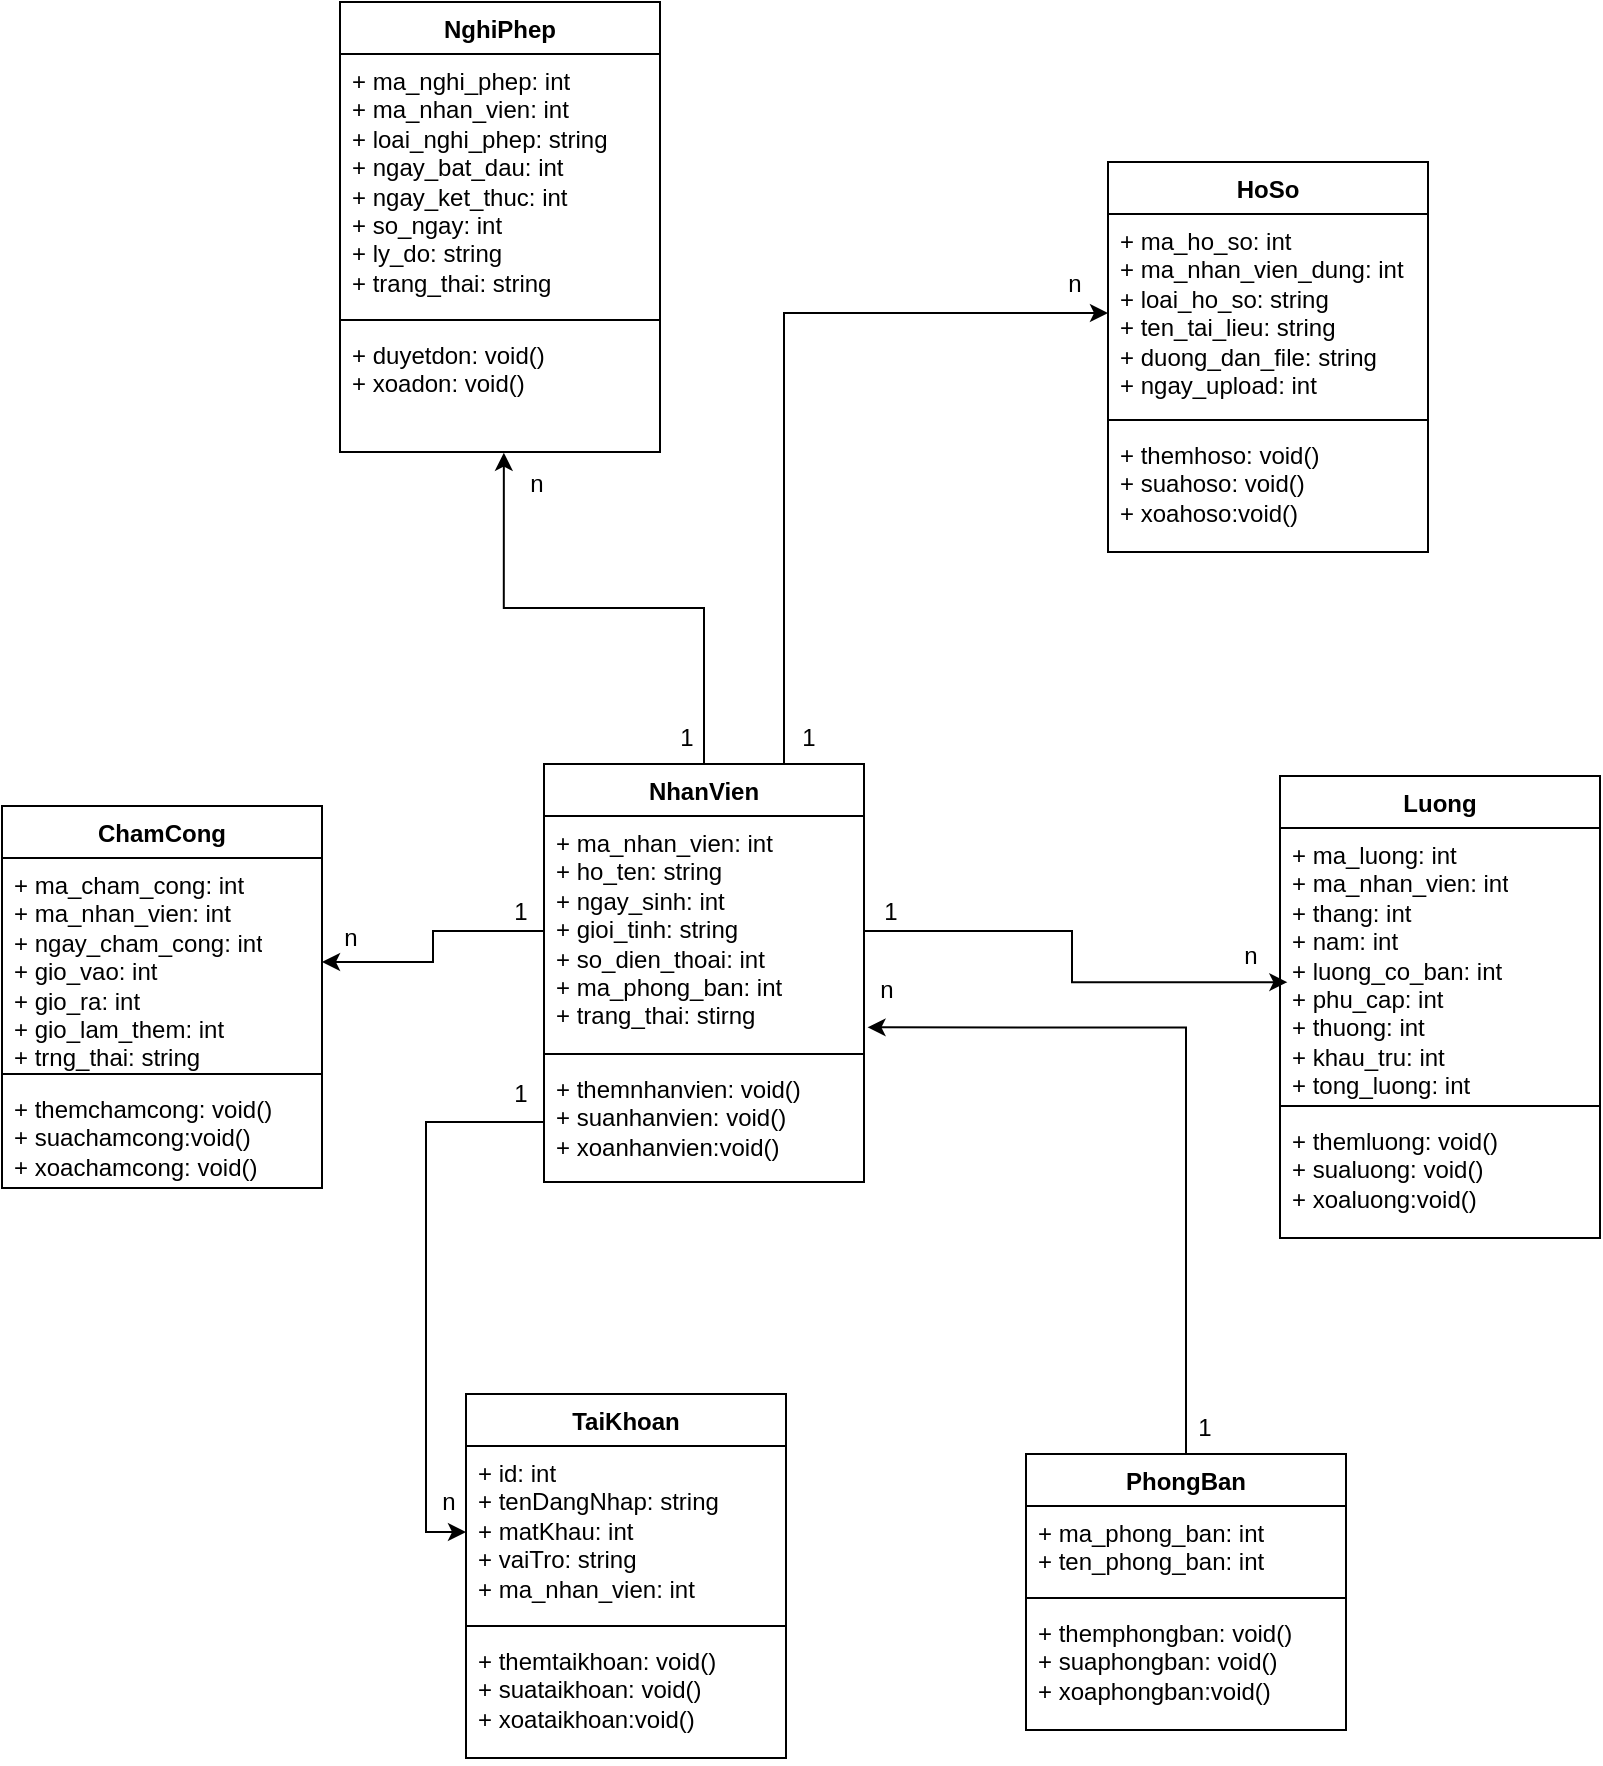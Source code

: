<mxfile version="26.2.15">
  <diagram name="Page-1" id="l2Nh7YthHEyAWbFZ-uD0">
    <mxGraphModel dx="1860" dy="1545" grid="0" gridSize="10" guides="1" tooltips="1" connect="1" arrows="1" fold="1" page="0" pageScale="1" pageWidth="850" pageHeight="1100" math="0" shadow="0">
      <root>
        <mxCell id="0" />
        <mxCell id="1" parent="0" />
        <mxCell id="vTj7VGIbrb82eCo1vt4y-1" value="NghiPhep" style="swimlane;fontStyle=1;align=center;verticalAlign=top;childLayout=stackLayout;horizontal=1;startSize=26;horizontalStack=0;resizeParent=1;resizeParentMax=0;resizeLast=0;collapsible=1;marginBottom=0;whiteSpace=wrap;html=1;" vertex="1" parent="1">
          <mxGeometry x="-115" y="198" width="160" height="225" as="geometry" />
        </mxCell>
        <mxCell id="vTj7VGIbrb82eCo1vt4y-2" value="+ ma_nghi_phep: int&lt;div&gt;+ ma_nhan_vien: int&lt;/div&gt;&lt;div&gt;+ loai_nghi_phep: string&lt;/div&gt;&lt;div&gt;+ ngay_bat_dau: int&lt;/div&gt;&lt;div&gt;+ ngay_ket_thuc: int&lt;/div&gt;&lt;div&gt;+ so_ngay: int&lt;/div&gt;&lt;div&gt;+ ly_do: string&lt;/div&gt;&lt;div&gt;+ trang_thai: string&lt;/div&gt;" style="text;strokeColor=none;fillColor=none;align=left;verticalAlign=top;spacingLeft=4;spacingRight=4;overflow=hidden;rotatable=0;points=[[0,0.5],[1,0.5]];portConstraint=eastwest;whiteSpace=wrap;html=1;" vertex="1" parent="vTj7VGIbrb82eCo1vt4y-1">
          <mxGeometry y="26" width="160" height="129" as="geometry" />
        </mxCell>
        <mxCell id="vTj7VGIbrb82eCo1vt4y-3" value="" style="line;strokeWidth=1;fillColor=none;align=left;verticalAlign=middle;spacingTop=-1;spacingLeft=3;spacingRight=3;rotatable=0;labelPosition=right;points=[];portConstraint=eastwest;strokeColor=inherit;" vertex="1" parent="vTj7VGIbrb82eCo1vt4y-1">
          <mxGeometry y="155" width="160" height="8" as="geometry" />
        </mxCell>
        <mxCell id="vTj7VGIbrb82eCo1vt4y-4" value="+ duyetdon: void()&lt;div&gt;+ xoadon: void()&lt;/div&gt;" style="text;strokeColor=none;fillColor=none;align=left;verticalAlign=top;spacingLeft=4;spacingRight=4;overflow=hidden;rotatable=0;points=[[0,0.5],[1,0.5]];portConstraint=eastwest;whiteSpace=wrap;html=1;" vertex="1" parent="vTj7VGIbrb82eCo1vt4y-1">
          <mxGeometry y="163" width="160" height="62" as="geometry" />
        </mxCell>
        <mxCell id="vTj7VGIbrb82eCo1vt4y-84" style="edgeStyle=orthogonalEdgeStyle;rounded=0;orthogonalLoop=1;jettySize=auto;html=1;exitX=0.75;exitY=0;exitDx=0;exitDy=0;" edge="1" parent="1" source="vTj7VGIbrb82eCo1vt4y-5" target="vTj7VGIbrb82eCo1vt4y-22">
          <mxGeometry relative="1" as="geometry" />
        </mxCell>
        <mxCell id="vTj7VGIbrb82eCo1vt4y-5" value="NhanVien" style="swimlane;fontStyle=1;align=center;verticalAlign=top;childLayout=stackLayout;horizontal=1;startSize=26;horizontalStack=0;resizeParent=1;resizeParentMax=0;resizeLast=0;collapsible=1;marginBottom=0;whiteSpace=wrap;html=1;" vertex="1" parent="1">
          <mxGeometry x="-13" y="579" width="160" height="209" as="geometry" />
        </mxCell>
        <mxCell id="vTj7VGIbrb82eCo1vt4y-6" value="+ ma_nhan_vien: int&lt;div&gt;+ ho_ten: string&lt;/div&gt;&lt;div&gt;+ ngay_sinh: int&lt;/div&gt;&lt;div&gt;+ gioi_tinh: string&lt;/div&gt;&lt;div&gt;+ so_dien_thoai: int&lt;/div&gt;&lt;div&gt;+ ma_phong_ban: int&lt;/div&gt;&lt;div&gt;+ trang_thai: stirng&lt;/div&gt;&lt;div&gt;&lt;br&gt;&lt;/div&gt;" style="text;strokeColor=none;fillColor=none;align=left;verticalAlign=top;spacingLeft=4;spacingRight=4;overflow=hidden;rotatable=0;points=[[0,0.5],[1,0.5]];portConstraint=eastwest;whiteSpace=wrap;html=1;" vertex="1" parent="vTj7VGIbrb82eCo1vt4y-5">
          <mxGeometry y="26" width="160" height="115" as="geometry" />
        </mxCell>
        <mxCell id="vTj7VGIbrb82eCo1vt4y-7" value="" style="line;strokeWidth=1;fillColor=none;align=left;verticalAlign=middle;spacingTop=-1;spacingLeft=3;spacingRight=3;rotatable=0;labelPosition=right;points=[];portConstraint=eastwest;strokeColor=inherit;" vertex="1" parent="vTj7VGIbrb82eCo1vt4y-5">
          <mxGeometry y="141" width="160" height="8" as="geometry" />
        </mxCell>
        <mxCell id="vTj7VGIbrb82eCo1vt4y-8" value="+ themnhanvien: void()&lt;div&gt;+ suanhanvien: void()&lt;/div&gt;&lt;div&gt;+ xoanhanvien:void()&lt;/div&gt;" style="text;strokeColor=none;fillColor=none;align=left;verticalAlign=top;spacingLeft=4;spacingRight=4;overflow=hidden;rotatable=0;points=[[0,0.5],[1,0.5]];portConstraint=eastwest;whiteSpace=wrap;html=1;" vertex="1" parent="vTj7VGIbrb82eCo1vt4y-5">
          <mxGeometry y="149" width="160" height="60" as="geometry" />
        </mxCell>
        <mxCell id="vTj7VGIbrb82eCo1vt4y-9" value="TaiKhoan" style="swimlane;fontStyle=1;align=center;verticalAlign=top;childLayout=stackLayout;horizontal=1;startSize=26;horizontalStack=0;resizeParent=1;resizeParentMax=0;resizeLast=0;collapsible=1;marginBottom=0;whiteSpace=wrap;html=1;" vertex="1" parent="1">
          <mxGeometry x="-52" y="894" width="160" height="182" as="geometry" />
        </mxCell>
        <mxCell id="vTj7VGIbrb82eCo1vt4y-10" value="+ id: int&lt;div&gt;+ tenDangNhap: string&lt;/div&gt;&lt;div&gt;+ matKhau: int&lt;/div&gt;&lt;div&gt;+ vaiTro: string&lt;/div&gt;&lt;div&gt;+ ma_nhan_vien: int&lt;/div&gt;&lt;div&gt;&lt;br&gt;&lt;/div&gt;" style="text;strokeColor=none;fillColor=none;align=left;verticalAlign=top;spacingLeft=4;spacingRight=4;overflow=hidden;rotatable=0;points=[[0,0.5],[1,0.5]];portConstraint=eastwest;whiteSpace=wrap;html=1;" vertex="1" parent="vTj7VGIbrb82eCo1vt4y-9">
          <mxGeometry y="26" width="160" height="86" as="geometry" />
        </mxCell>
        <mxCell id="vTj7VGIbrb82eCo1vt4y-11" value="" style="line;strokeWidth=1;fillColor=none;align=left;verticalAlign=middle;spacingTop=-1;spacingLeft=3;spacingRight=3;rotatable=0;labelPosition=right;points=[];portConstraint=eastwest;strokeColor=inherit;" vertex="1" parent="vTj7VGIbrb82eCo1vt4y-9">
          <mxGeometry y="112" width="160" height="8" as="geometry" />
        </mxCell>
        <mxCell id="vTj7VGIbrb82eCo1vt4y-12" value="+ themtaikhoan: void()&lt;div&gt;+ suataikhoan: void()&lt;/div&gt;&lt;div&gt;+ xoataikhoan:void()&lt;/div&gt;" style="text;strokeColor=none;fillColor=none;align=left;verticalAlign=top;spacingLeft=4;spacingRight=4;overflow=hidden;rotatable=0;points=[[0,0.5],[1,0.5]];portConstraint=eastwest;whiteSpace=wrap;html=1;" vertex="1" parent="vTj7VGIbrb82eCo1vt4y-9">
          <mxGeometry y="120" width="160" height="62" as="geometry" />
        </mxCell>
        <mxCell id="vTj7VGIbrb82eCo1vt4y-13" value="Luong" style="swimlane;fontStyle=1;align=center;verticalAlign=top;childLayout=stackLayout;horizontal=1;startSize=26;horizontalStack=0;resizeParent=1;resizeParentMax=0;resizeLast=0;collapsible=1;marginBottom=0;whiteSpace=wrap;html=1;" vertex="1" parent="1">
          <mxGeometry x="355" y="585" width="160" height="231" as="geometry" />
        </mxCell>
        <mxCell id="vTj7VGIbrb82eCo1vt4y-14" value="+ ma_luong: int&lt;div&gt;+ ma_nhan_vien: int&lt;/div&gt;&lt;div&gt;+ thang: int&lt;/div&gt;&lt;div&gt;+ nam: int&lt;/div&gt;&lt;div&gt;+ luong_co_ban: int&lt;/div&gt;&lt;div&gt;+ phu_cap: int&lt;/div&gt;&lt;div&gt;+ thuong: int&lt;/div&gt;&lt;div&gt;+ khau_tru: int&lt;/div&gt;&lt;div&gt;+ tong_luong: int&lt;/div&gt;" style="text;strokeColor=none;fillColor=none;align=left;verticalAlign=top;spacingLeft=4;spacingRight=4;overflow=hidden;rotatable=0;points=[[0,0.5],[1,0.5]];portConstraint=eastwest;whiteSpace=wrap;html=1;" vertex="1" parent="vTj7VGIbrb82eCo1vt4y-13">
          <mxGeometry y="26" width="160" height="135" as="geometry" />
        </mxCell>
        <mxCell id="vTj7VGIbrb82eCo1vt4y-15" value="" style="line;strokeWidth=1;fillColor=none;align=left;verticalAlign=middle;spacingTop=-1;spacingLeft=3;spacingRight=3;rotatable=0;labelPosition=right;points=[];portConstraint=eastwest;strokeColor=inherit;" vertex="1" parent="vTj7VGIbrb82eCo1vt4y-13">
          <mxGeometry y="161" width="160" height="8" as="geometry" />
        </mxCell>
        <mxCell id="vTj7VGIbrb82eCo1vt4y-16" value="+ themluong: void()&lt;div&gt;+ sualuong: void()&lt;/div&gt;&lt;div&gt;+ xoaluong:void()&lt;/div&gt;" style="text;strokeColor=none;fillColor=none;align=left;verticalAlign=top;spacingLeft=4;spacingRight=4;overflow=hidden;rotatable=0;points=[[0,0.5],[1,0.5]];portConstraint=eastwest;whiteSpace=wrap;html=1;" vertex="1" parent="vTj7VGIbrb82eCo1vt4y-13">
          <mxGeometry y="169" width="160" height="62" as="geometry" />
        </mxCell>
        <mxCell id="vTj7VGIbrb82eCo1vt4y-17" value="PhongBan" style="swimlane;fontStyle=1;align=center;verticalAlign=top;childLayout=stackLayout;horizontal=1;startSize=26;horizontalStack=0;resizeParent=1;resizeParentMax=0;resizeLast=0;collapsible=1;marginBottom=0;whiteSpace=wrap;html=1;" vertex="1" parent="1">
          <mxGeometry x="228" y="924" width="160" height="138" as="geometry" />
        </mxCell>
        <mxCell id="vTj7VGIbrb82eCo1vt4y-18" value="+ ma_phong_ban: int&lt;div&gt;+ ten_phong_ban: int&lt;/div&gt;&lt;div&gt;&lt;br&gt;&lt;/div&gt;" style="text;strokeColor=none;fillColor=none;align=left;verticalAlign=top;spacingLeft=4;spacingRight=4;overflow=hidden;rotatable=0;points=[[0,0.5],[1,0.5]];portConstraint=eastwest;whiteSpace=wrap;html=1;" vertex="1" parent="vTj7VGIbrb82eCo1vt4y-17">
          <mxGeometry y="26" width="160" height="42" as="geometry" />
        </mxCell>
        <mxCell id="vTj7VGIbrb82eCo1vt4y-19" value="" style="line;strokeWidth=1;fillColor=none;align=left;verticalAlign=middle;spacingTop=-1;spacingLeft=3;spacingRight=3;rotatable=0;labelPosition=right;points=[];portConstraint=eastwest;strokeColor=inherit;" vertex="1" parent="vTj7VGIbrb82eCo1vt4y-17">
          <mxGeometry y="68" width="160" height="8" as="geometry" />
        </mxCell>
        <mxCell id="vTj7VGIbrb82eCo1vt4y-20" value="+ themphongban: void()&lt;div&gt;+ suaphongban: void()&lt;/div&gt;&lt;div&gt;+ xoaphongban:void()&lt;/div&gt;" style="text;strokeColor=none;fillColor=none;align=left;verticalAlign=top;spacingLeft=4;spacingRight=4;overflow=hidden;rotatable=0;points=[[0,0.5],[1,0.5]];portConstraint=eastwest;whiteSpace=wrap;html=1;" vertex="1" parent="vTj7VGIbrb82eCo1vt4y-17">
          <mxGeometry y="76" width="160" height="62" as="geometry" />
        </mxCell>
        <mxCell id="vTj7VGIbrb82eCo1vt4y-21" value="HoSo" style="swimlane;fontStyle=1;align=center;verticalAlign=top;childLayout=stackLayout;horizontal=1;startSize=26;horizontalStack=0;resizeParent=1;resizeParentMax=0;resizeLast=0;collapsible=1;marginBottom=0;whiteSpace=wrap;html=1;" vertex="1" parent="1">
          <mxGeometry x="269" y="278" width="160" height="195" as="geometry" />
        </mxCell>
        <mxCell id="vTj7VGIbrb82eCo1vt4y-22" value="+ ma_ho_so: int&lt;div&gt;+ ma_nhan_vien_dung: int&lt;/div&gt;&lt;div&gt;+ loai_ho_so: string&lt;/div&gt;&lt;div&gt;+ ten_tai_lieu: string&lt;/div&gt;&lt;div&gt;+ duong_dan_file: string&lt;/div&gt;&lt;div&gt;+ ngay_upload: int&lt;/div&gt;&lt;div&gt;&lt;br&gt;&lt;/div&gt;" style="text;strokeColor=none;fillColor=none;align=left;verticalAlign=top;spacingLeft=4;spacingRight=4;overflow=hidden;rotatable=0;points=[[0,0.5],[1,0.5]];portConstraint=eastwest;whiteSpace=wrap;html=1;" vertex="1" parent="vTj7VGIbrb82eCo1vt4y-21">
          <mxGeometry y="26" width="160" height="99" as="geometry" />
        </mxCell>
        <mxCell id="vTj7VGIbrb82eCo1vt4y-23" value="" style="line;strokeWidth=1;fillColor=none;align=left;verticalAlign=middle;spacingTop=-1;spacingLeft=3;spacingRight=3;rotatable=0;labelPosition=right;points=[];portConstraint=eastwest;strokeColor=inherit;" vertex="1" parent="vTj7VGIbrb82eCo1vt4y-21">
          <mxGeometry y="125" width="160" height="8" as="geometry" />
        </mxCell>
        <mxCell id="vTj7VGIbrb82eCo1vt4y-24" value="+ themhoso: void()&lt;div&gt;+ suahoso: void()&lt;/div&gt;&lt;div&gt;+ xoahoso:void()&lt;/div&gt;" style="text;strokeColor=none;fillColor=none;align=left;verticalAlign=top;spacingLeft=4;spacingRight=4;overflow=hidden;rotatable=0;points=[[0,0.5],[1,0.5]];portConstraint=eastwest;whiteSpace=wrap;html=1;" vertex="1" parent="vTj7VGIbrb82eCo1vt4y-21">
          <mxGeometry y="133" width="160" height="62" as="geometry" />
        </mxCell>
        <mxCell id="vTj7VGIbrb82eCo1vt4y-29" value="ChamCong" style="swimlane;fontStyle=1;align=center;verticalAlign=top;childLayout=stackLayout;horizontal=1;startSize=26;horizontalStack=0;resizeParent=1;resizeParentMax=0;resizeLast=0;collapsible=1;marginBottom=0;whiteSpace=wrap;html=1;" vertex="1" parent="1">
          <mxGeometry x="-284" y="600" width="160" height="191" as="geometry" />
        </mxCell>
        <mxCell id="vTj7VGIbrb82eCo1vt4y-30" value="+ ma_cham_cong: int&lt;div&gt;+ ma_nhan_vien: int&lt;/div&gt;&lt;div&gt;+ ngay_cham_cong: int&lt;/div&gt;&lt;div&gt;+ gio_vao: int&lt;/div&gt;&lt;div&gt;+ gio_ra: int&lt;/div&gt;&lt;div&gt;+ gio_lam_them: int&lt;/div&gt;&lt;div&gt;+ trng_thai: string&lt;/div&gt;" style="text;strokeColor=none;fillColor=none;align=left;verticalAlign=top;spacingLeft=4;spacingRight=4;overflow=hidden;rotatable=0;points=[[0,0.5],[1,0.5]];portConstraint=eastwest;whiteSpace=wrap;html=1;" vertex="1" parent="vTj7VGIbrb82eCo1vt4y-29">
          <mxGeometry y="26" width="160" height="104" as="geometry" />
        </mxCell>
        <mxCell id="vTj7VGIbrb82eCo1vt4y-31" value="" style="line;strokeWidth=1;fillColor=none;align=left;verticalAlign=middle;spacingTop=-1;spacingLeft=3;spacingRight=3;rotatable=0;labelPosition=right;points=[];portConstraint=eastwest;strokeColor=inherit;" vertex="1" parent="vTj7VGIbrb82eCo1vt4y-29">
          <mxGeometry y="130" width="160" height="8" as="geometry" />
        </mxCell>
        <mxCell id="vTj7VGIbrb82eCo1vt4y-32" value="&lt;div&gt;+ themchamcong: void()&lt;/div&gt;&lt;div&gt;+ suachamcong:void()&lt;/div&gt;&lt;div&gt;+ xoachamcong: void()&lt;/div&gt;" style="text;strokeColor=none;fillColor=none;align=left;verticalAlign=top;spacingLeft=4;spacingRight=4;overflow=hidden;rotatable=0;points=[[0,0.5],[1,0.5]];portConstraint=eastwest;whiteSpace=wrap;html=1;" vertex="1" parent="vTj7VGIbrb82eCo1vt4y-29">
          <mxGeometry y="138" width="160" height="53" as="geometry" />
        </mxCell>
        <mxCell id="vTj7VGIbrb82eCo1vt4y-66" style="edgeStyle=orthogonalEdgeStyle;rounded=0;orthogonalLoop=1;jettySize=auto;html=1;exitX=0;exitY=0.5;exitDx=0;exitDy=0;" edge="1" parent="1" source="vTj7VGIbrb82eCo1vt4y-6" target="vTj7VGIbrb82eCo1vt4y-30">
          <mxGeometry relative="1" as="geometry" />
        </mxCell>
        <mxCell id="vTj7VGIbrb82eCo1vt4y-67" value="1" style="text;html=1;align=center;verticalAlign=middle;resizable=0;points=[];autosize=1;strokeColor=none;fillColor=none;" vertex="1" parent="1">
          <mxGeometry x="-38" y="640" width="25" height="26" as="geometry" />
        </mxCell>
        <mxCell id="vTj7VGIbrb82eCo1vt4y-70" value="n" style="text;html=1;align=center;verticalAlign=middle;resizable=0;points=[];autosize=1;strokeColor=none;fillColor=none;" vertex="1" parent="1">
          <mxGeometry x="-123" y="653" width="25" height="26" as="geometry" />
        </mxCell>
        <mxCell id="vTj7VGIbrb82eCo1vt4y-71" style="edgeStyle=orthogonalEdgeStyle;rounded=0;orthogonalLoop=1;jettySize=auto;html=1;exitX=1;exitY=0.5;exitDx=0;exitDy=0;entryX=0.023;entryY=0.571;entryDx=0;entryDy=0;entryPerimeter=0;" edge="1" parent="1" source="vTj7VGIbrb82eCo1vt4y-6" target="vTj7VGIbrb82eCo1vt4y-14">
          <mxGeometry relative="1" as="geometry" />
        </mxCell>
        <mxCell id="vTj7VGIbrb82eCo1vt4y-72" value="1" style="text;html=1;align=center;verticalAlign=middle;resizable=0;points=[];autosize=1;strokeColor=none;fillColor=none;" vertex="1" parent="1">
          <mxGeometry x="147" y="640" width="25" height="26" as="geometry" />
        </mxCell>
        <mxCell id="vTj7VGIbrb82eCo1vt4y-73" value="n" style="text;html=1;align=center;verticalAlign=middle;resizable=0;points=[];autosize=1;strokeColor=none;fillColor=none;" vertex="1" parent="1">
          <mxGeometry x="327" y="662" width="25" height="26" as="geometry" />
        </mxCell>
        <mxCell id="vTj7VGIbrb82eCo1vt4y-74" style="edgeStyle=orthogonalEdgeStyle;rounded=0;orthogonalLoop=1;jettySize=auto;html=1;exitX=0.5;exitY=0;exitDx=0;exitDy=0;entryX=0.512;entryY=1.006;entryDx=0;entryDy=0;entryPerimeter=0;" edge="1" parent="1" source="vTj7VGIbrb82eCo1vt4y-5" target="vTj7VGIbrb82eCo1vt4y-4">
          <mxGeometry relative="1" as="geometry" />
        </mxCell>
        <mxCell id="vTj7VGIbrb82eCo1vt4y-75" value="n" style="text;html=1;align=center;verticalAlign=middle;resizable=0;points=[];autosize=1;strokeColor=none;fillColor=none;" vertex="1" parent="1">
          <mxGeometry x="-30" y="426" width="25" height="26" as="geometry" />
        </mxCell>
        <mxCell id="vTj7VGIbrb82eCo1vt4y-76" value="1" style="text;html=1;align=center;verticalAlign=middle;resizable=0;points=[];autosize=1;strokeColor=none;fillColor=none;" vertex="1" parent="1">
          <mxGeometry x="45" y="553" width="25" height="26" as="geometry" />
        </mxCell>
        <mxCell id="vTj7VGIbrb82eCo1vt4y-78" style="edgeStyle=orthogonalEdgeStyle;rounded=0;orthogonalLoop=1;jettySize=auto;html=1;exitX=0;exitY=0.5;exitDx=0;exitDy=0;entryX=0;entryY=0.5;entryDx=0;entryDy=0;" edge="1" parent="1" source="vTj7VGIbrb82eCo1vt4y-8" target="vTj7VGIbrb82eCo1vt4y-10">
          <mxGeometry relative="1" as="geometry" />
        </mxCell>
        <mxCell id="vTj7VGIbrb82eCo1vt4y-79" value="1" style="text;html=1;align=center;verticalAlign=middle;resizable=0;points=[];autosize=1;strokeColor=none;fillColor=none;" vertex="1" parent="1">
          <mxGeometry x="-38" y="731" width="25" height="26" as="geometry" />
        </mxCell>
        <mxCell id="vTj7VGIbrb82eCo1vt4y-80" value="n" style="text;html=1;align=center;verticalAlign=middle;resizable=0;points=[];autosize=1;strokeColor=none;fillColor=none;" vertex="1" parent="1">
          <mxGeometry x="-74" y="935" width="25" height="26" as="geometry" />
        </mxCell>
        <mxCell id="vTj7VGIbrb82eCo1vt4y-81" style="edgeStyle=orthogonalEdgeStyle;rounded=0;orthogonalLoop=1;jettySize=auto;html=1;exitX=0.5;exitY=0;exitDx=0;exitDy=0;entryX=1.011;entryY=0.919;entryDx=0;entryDy=0;entryPerimeter=0;" edge="1" parent="1" source="vTj7VGIbrb82eCo1vt4y-17" target="vTj7VGIbrb82eCo1vt4y-6">
          <mxGeometry relative="1" as="geometry" />
        </mxCell>
        <mxCell id="vTj7VGIbrb82eCo1vt4y-82" value="n" style="text;html=1;align=center;verticalAlign=middle;resizable=0;points=[];autosize=1;strokeColor=none;fillColor=none;" vertex="1" parent="1">
          <mxGeometry x="145" y="679" width="25" height="26" as="geometry" />
        </mxCell>
        <mxCell id="vTj7VGIbrb82eCo1vt4y-83" value="1" style="text;html=1;align=center;verticalAlign=middle;resizable=0;points=[];autosize=1;strokeColor=none;fillColor=none;" vertex="1" parent="1">
          <mxGeometry x="304" y="898" width="25" height="26" as="geometry" />
        </mxCell>
        <mxCell id="vTj7VGIbrb82eCo1vt4y-85" value="1" style="text;html=1;align=center;verticalAlign=middle;resizable=0;points=[];autosize=1;strokeColor=none;fillColor=none;" vertex="1" parent="1">
          <mxGeometry x="106" y="553" width="25" height="26" as="geometry" />
        </mxCell>
        <mxCell id="vTj7VGIbrb82eCo1vt4y-86" value="n" style="text;html=1;align=center;verticalAlign=middle;resizable=0;points=[];autosize=1;strokeColor=none;fillColor=none;" vertex="1" parent="1">
          <mxGeometry x="239" y="326" width="25" height="26" as="geometry" />
        </mxCell>
      </root>
    </mxGraphModel>
  </diagram>
</mxfile>
